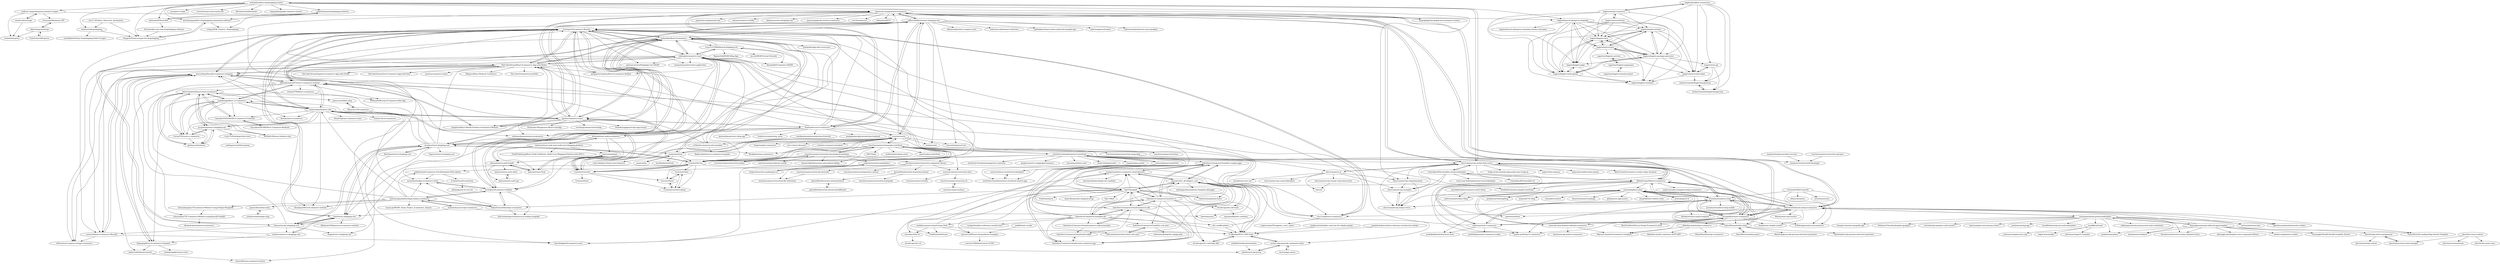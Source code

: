 digraph G {
"gabriel-kaam/dropshipping-websites" -> "inventorypapa/free-dropshipping-automation-software"
"gabriel-kaam/dropshipping-websites" -> "adriendod/Oberlo-Bot"
"gabriel-kaam/dropshipping-websites" -> "veluga29/Ali_Express_Dropshipping"
"react-shop/react-ecommerce" -> "levelopers/Ecommerce-Reactjs"
"react-shop/react-ecommerce" -> "sanjeevyadavIT/magento_react_native" ["e"=1]
"jeffersonRibeiro/react-shopping-cart" -> "sivadass/react-shopping-cart"
"jeffersonRibeiro/react-shopping-cart" -> "jgudo/ecommerce-react"
"jeffersonRibeiro/react-shopping-cart" -> "cezerin/cezerin"
"jeffersonRibeiro/react-shopping-cart" -> "Rhymond/product-compare-react" ["e"=1]
"jeffersonRibeiro/react-shopping-cart" -> "basir/node-react-ecommerce"
"jeffersonRibeiro/react-shopping-cart" -> "jamstack-cms/jamstack-ecommerce"
"jeffersonRibeiro/react-shopping-cart" -> "levelopers/Ecommerce-Reactjs"
"jeffersonRibeiro/react-shopping-cart" -> "reduction-admin/react-reduction" ["e"=1]
"jeffersonRibeiro/react-shopping-cart" -> "gothinkster/react-redux-realworld-example-app" ["e"=1]
"jeffersonRibeiro/react-shopping-cart" -> "andrewagain/calculator" ["e"=1]
"jeffersonRibeiro/react-shopping-cart" -> "clintonwoo/hackernews-react-graphql" ["e"=1]
"jeffersonRibeiro/react-shopping-cart" -> "atulmy/crate" ["e"=1]
"jeffersonRibeiro/react-shopping-cart" -> "lydiahallie/React-Ecommerce"
"jeffersonRibeiro/react-shopping-cart" -> "mrvautin/expressCart" ["e"=1]
"jeffersonRibeiro/react-shopping-cart" -> "TheCoderDream/React-Ecommerce-App-with-Redux"
"reactioncommerce/reaction-development-platform" -> "reactioncommerce/example-storefront"
"reactioncommerce/reaction-development-platform" -> "reactioncommerce/reaction-admin"
"reactioncommerce/reaction-development-platform" -> "reactioncommerce/proxy-traefik"
"reactioncommerce/reaction-development-platform" -> "reactioncommerce/reaction-component-library"
"reactioncommerce/reaction-development-platform" -> "outgrow/reaction-marketplace"
"reactioncommerce/reaction-development-platform" -> "boomerdigital/reaction-subscription-billing"
"CrystallizeAPI/crystallize-nextjs-boilerplate" -> "react-next-boilerplate/react-next-boilerplate" ["e"=1]
"CrystallizeAPI/crystallize-nextjs-boilerplate" -> "chec/commercejs-nextjs-demo-store"
"CrystallizeAPI/crystallize-nextjs-boilerplate" -> "chec/commercejs-nextjs-vercel"
"CrystallizeAPI/crystallize-nextjs-boilerplate" -> "CrystallizeAPI/crystallize-cli"
"CrystallizeAPI/crystallize-nextjs-boilerplate" -> "RafaelGoulartB/next-ecommerce"
"CrystallizeAPI/crystallize-nextjs-boilerplate" -> "chec/commercejs-examples"
"mobify/commercecloud-ocapi-client" -> "EvilJordan/SFCC-ODS-Tools"
"mobify/commercecloud-ocapi-client" -> "ranveer5289/react-demandware-examples"
"mobify/commercecloud-ocapi-client" -> "taurgis/salesforce-commerce-cloud-libraries"
"mobify/commercecloud-ocapi-client" -> "mzwallace/dw-cli"
"mobify/commercecloud-ocapi-client" -> "ForkPoint/dwithease"
"SalesforceCommerceCloud/sfcc-ci" -> "SalesforceCommerceCloud/sfcc-sample-apps"
"SalesforceCommerceCloud/sfcc-ci" -> "SalesforceCommerceCloud/commerce-sdk"
"SalesforceCommerceCloud/sfcc-ci" -> "SalesforceCommerceCloud/pwa-kit"
"SalesforceCommerceCloud/sfcc-ci" -> "SqrTT/prophet"
"SalesforceCommerceCloud/sfcc-ci" -> "EvilJordan/SFCC-ODS-Tools"
"SalesforceCommerceCloud/sfcc-ci" -> "opensfcc/sfcc_developers_core"
"SalesforceCommerceCloud/sfcc-ci" -> "SalesforceCommerceCloud/create-commerce-app"
"SalesforceCommerceCloud/sfcc-ci" -> "taurgis/salesforce-commerce-cloud-libraries"
"SalesforceCommerceCloud/sfcc-ci" -> "SalesforceCommerceCloud/b2c-crm-sync"
"SalesforceCommerceCloud/sfcc-ci" -> "sfccdevops/sfcc-devtools"
"anikethsaha/Ecommerce-Full-Boilerplate-With-Admin" -> "EcommEasy/EcommEasy"
"anikethsaha/Ecommerce-Full-Boilerplate-With-Admin" -> "mrmodise/nodejs-ecommerce-store"
"moovweb/react-storefront" -> "moovweb/react-storefront-boilerplate"
"moovweb/react-storefront" -> "storefront-foundation/react-storefront"
"moovweb/react-storefront" -> "storefront-foundation/react-storefront-starter-app"
"RafaelGoulartB/nodejs-ecommerce" -> "maryamaljanabi/bestbags-nodejs-ecommerce"
"RafaelGoulartB/nodejs-ecommerce" -> "levelopers/Ecommerce-Nodejs"
"RafaelGoulartB/nodejs-ecommerce" -> "mrmodise/nodejs-ecommerce-store"
"RafaelGoulartB/nodejs-ecommerce" -> "deyvisonborges/ecommerce-js-nodejs-mongodb"
"lydiahallie/React-Ecommerce" -> "levelopers/Ecommerce-Reactjs"
"lydiahallie/React-Ecommerce" -> "elibenjii/ecommerce-react"
"lydiahallie/React-Ecommerce" -> "TheCoderDream/React-Ecommerce-App-with-Redux"
"lydiahallie/React-Ecommerce" -> "AdityaKumawat97/react-e-commerce-website"
"lydiahallie/React-Ecommerce" -> "yoonic/nicistore"
"lydiahallie/React-Ecommerce" -> "levelopers/Ecommerce-Nodejs"
"lydiahallie/React-Ecommerce" -> "simpletut/React-Redux-Firebase-eCommerce-Website"
"lydiahallie/React-Ecommerce" -> "react-shop/react-ecommerce"
"lydiahallie/React-Ecommerce" -> "Bourhjoul/Mern-Ecommerce-website" ["e"=1]
"lydiahallie/React-Ecommerce" -> "IlyasAbdighni/Ecommerce-react"
"lydiahallie/React-Ecommerce" -> "ar5had/ecommerce-site-template"
"lydiahallie/React-Ecommerce" -> "jgudo/ecommerce-react"
"lydiahallie/React-Ecommerce" -> "lydiahallie/algo-data-structures" ["e"=1]
"lydiahallie/React-Ecommerce" -> "ivan3123708/fullstack-shopping-cart"
"lydiahallie/React-Ecommerce" -> "sivadass/react-shopping-cart"
"ivan3123708/fullstack-shopping-cart" -> "elibenjii/ecommerce-react"
"ivan3123708/fullstack-shopping-cart" -> "khoadodk/ECommerce-MERN" ["e"=1]
"ivan3123708/fullstack-shopping-cart" -> "levelopers/Ecommerce-Reactjs"
"ivan3123708/fullstack-shopping-cart" -> "Rajatm544/MERN-Blog-App" ["e"=1]
"ivan3123708/fullstack-shopping-cart" -> "jm-shi/MERN-Social-Network" ["e"=1]
"Cezerin2/Cezerin2" -> "Cezerin2/Server"
"Cezerin2/Cezerin2" -> "Cezerin3/Store"
"Cezerin2/Cezerin2" -> "quintuslabs/fashion-cube"
"Cezerin2/Cezerin2" -> "Cezerin2/Store"
"Cezerin2/Cezerin2" -> "cezerin/cezerin"
"Cezerin2/Cezerin2" -> "levelopers/Ecommerce-Reactjs"
"Cezerin2/Cezerin2" -> "ivan3123708/fullstack-shopping-cart"
"Cezerin2/Cezerin2" -> "jgudo/ecommerce-react"
"Cezerin2/Cezerin2" -> "Cezerin2/cezerin2-admin"
"Cezerin2/Client" -> "Cezerin2/cezerin2-admin"
"Cezerin2/Client" -> "Cezerin2/Store"
"levelopers/Ecommerce-Nodejs" -> "levelopers/Ecommerce-Reactjs"
"levelopers/Ecommerce-Nodejs" -> "mrmodise/nodejs-ecommerce-store"
"levelopers/Ecommerce-Nodejs" -> "RafaelGoulartB/nodejs-ecommerce"
"levelopers/Ecommerce-Nodejs" -> "maryamaljanabi/bestbags-nodejs-ecommerce"
"levelopers/Ecommerce-Nodejs" -> "deyvisonborges/ecommerce-js-nodejs-mongodb"
"levelopers/Ecommerce-Nodejs" -> "elibenjii/ecommerce-react"
"levelopers/Ecommerce-Reactjs" -> "levelopers/Ecommerce-Nodejs"
"levelopers/Ecommerce-Reactjs" -> "TheCoderDream/React-Ecommerce-App-with-Redux"
"levelopers/Ecommerce-Reactjs" -> "elibenjii/ecommerce-react"
"levelopers/Ecommerce-Reactjs" -> "bruceallday/ReactJS-ecommerce-template"
"levelopers/Ecommerce-Reactjs" -> "lydiahallie/React-Ecommerce"
"levelopers/Ecommerce-Reactjs" -> "aswara/Admin-eCommerce-ReactJS"
"levelopers/Ecommerce-Reactjs" -> "AdityaKumawat97/react-e-commerce-website"
"levelopers/Ecommerce-Reactjs" -> "react-shop/react-ecommerce"
"levelopers/Ecommerce-Reactjs" -> "quintuslabs/fashion-cube"
"levelopers/Ecommerce-Reactjs" -> "mrmodise/nodejs-ecommerce-store"
"levelopers/Ecommerce-Reactjs" -> "krzysu/reactjs-shopping-cart"
"levelopers/Ecommerce-Reactjs" -> "basir/react-shopping-cart"
"levelopers/Ecommerce-Reactjs" -> "ipragmatechadmin/React-Ecommerce-Builder"
"levelopers/Ecommerce-Reactjs" -> "germancutraro/Shopping-Cart-MERN" ["e"=1]
"levelopers/Ecommerce-Reactjs" -> "moelashmawy/inventory-application" ["e"=1]
"kaloraat/react-node-ecommerce" -> "kaloraat/nodeapi"
"kaloraat/react-node-ecommerce" -> "kaloraat/mern-auth-bundle"
"kaloraat/react-node-ecommerce" -> "kaloraat/react-node-next-multi-user-blogging-platform"
"kaloraat/react-node-ecommerce" -> "levelopers/Ecommerce-Reactjs"
"kaloraat/react-node-ecommerce" -> "elibenjii/ecommerce-react"
"kaloraat/react-node-ecommerce" -> "levelopers/Ecommerce-Nodejs"
"reactioncommerce/reaction-swag-shop" -> "loanlaux/reaction-hydrotik-plugin"
"TheCoderDream/React-Ecommerce-App-with-Redux" -> "elibenjii/ecommerce-react"
"TheCoderDream/React-Ecommerce-App-with-Redux" -> "levelopers/Ecommerce-Reactjs"
"TheCoderDream/React-Ecommerce-App-with-Redux" -> "TheCoderDream/Angular-Ecommerce-App-with-NGRX" ["e"=1]
"TheCoderDream/React-Ecommerce-App-with-Redux" -> "TheCoderDream/Vue-Ecommerce-App-with-Vuex" ["e"=1]
"TheCoderDream/React-Ecommerce-App-with-Redux" -> "lydiahallie/React-Ecommerce"
"TheCoderDream/React-Ecommerce-App-with-Redux" -> "myntra/ecommerce-demo" ["e"=1]
"TheCoderDream/React-Ecommerce-App-with-Redux" -> "elPoeta/react-express-mongo-ecommerce"
"TheCoderDream/React-Ecommerce-App-with-Redux" -> "IlyasAbdighni/Ecommerce-react"
"TheCoderDream/React-Ecommerce-App-with-Redux" -> "GBspace/React-Redux-E-Commerce"
"TheCoderDream/React-Ecommerce-App-with-Redux" -> "ipragmatechadmin/React-Ecommerce-Builder"
"TheCoderDream/React-Ecommerce-App-with-Redux" -> "react-shop/react-ecommerce"
"TheCoderDream/React-Ecommerce-App-with-Redux" -> "Weakky/prisma-ecommerce" ["e"=1]
"TheCoderDream/React-Ecommerce-App-with-Redux" -> "TheCoderDream/react-portfolio" ["e"=1]
"TheCoderDream/React-Ecommerce-App-with-Redux" -> "bruceallday/ReactJS-ecommerce-template"
"TheCoderDream/React-Ecommerce-App-with-Redux" -> "aswara/Admin-eCommerce-ReactJS"
"Cezerin2/Server" -> "Cezerin2/Store"
"Cezerin2/Server" -> "Cezerin2/Cezerin2"
"Cezerin2/Server" -> "Cezerin2/cezerin2-admin"
"Cezerin2/Server" -> "cezerin/cezerin"
"Cezerin2/Server" -> "elibenjii/ecommerce-react"
"Cezerin2/Server" -> "Cezerin2/Client"
"Cezerin2/Server" -> "anikethsaha/Ecommerce-Full-Boilerplate-With-Admin"
"Cezerin2/Server" -> "levelopers/Ecommerce-Reactjs"
"Cezerin2/Server" -> "react-shop/react-ecommerce"
"Cezerin2/Server" -> "bruceallday/ReactJS-ecommerce-template"
"Cezerin2/Server" -> "sivadass/react-shopping-cart"
"Cezerin2/Server" -> "krzysu/reactjs-shopping-cart"
"reactioncommerce/example-storefront" -> "reactioncommerce/reaction-development-platform"
"reactioncommerce/example-storefront" -> "reactioncommerce/reaction-component-library"
"reactioncommerce/example-storefront" -> "reactioncommerce/reaction-admin"
"reactioncommerce/example-storefront" -> "reactioncommerce/reaction-docs"
"reactioncommerce/example-storefront" -> "reactioncommerce/reaction" ["e"=1]
"reactioncommerce/example-storefront" -> "storefront-foundation/react-storefront"
"reactioncommerce/example-storefront" -> "Weakky/prisma-ecommerce" ["e"=1]
"reactioncommerce/example-storefront" -> "cezerin/cezerin"
"reactioncommerce/example-storefront" -> "boomerdigital/reaction-subscription-billing"
"reactioncommerce/example-storefront" -> "VienDinhCom/next-shopify-storefront" ["e"=1]
"reactioncommerce/example-storefront" -> "KATT/shop" ["e"=1]
"reactioncommerce/example-storefront" -> "reactioncommerce/reaction-swag-shop"
"reactioncommerce/example-storefront" -> "Cezerin2/Server"
"reactioncommerce/example-storefront" -> "moltin/nextjs-demo-store"
"reactioncommerce/example-storefront" -> "saleor/saleor-storefront" ["e"=1]
"elibenjii/ecommerce-react" -> "TheCoderDream/React-Ecommerce-App-with-Redux"
"elibenjii/ecommerce-react" -> "levelopers/Ecommerce-Reactjs"
"elibenjii/ecommerce-react" -> "khoadodk/ECommerce-MERN" ["e"=1]
"elibenjii/ecommerce-react" -> "ivan3123708/fullstack-shopping-cart"
"elibenjii/ecommerce-react" -> "levelopers/Ecommerce-Nodejs"
"elibenjii/ecommerce-react" -> "lydiahallie/React-Ecommerce"
"elibenjii/ecommerce-react" -> "germancutraro/Shopping-Cart-MERN" ["e"=1]
"elibenjii/ecommerce-react" -> "IlyasAbdighni/Ecommerce-react"
"elibenjii/ecommerce-react" -> "bruceallday/ReactJS-ecommerce-template"
"elibenjii/ecommerce-react" -> "ipragmatechadmin/React-Ecommerce-Builder"
"elibenjii/ecommerce-react" -> "moelashmawy/inventory-application" ["e"=1]
"elibenjii/ecommerce-react" -> "Cezerin2/Server"
"elibenjii/ecommerce-react" -> "aswara/Admin-eCommerce-ReactJS"
"elibenjii/ecommerce-react" -> "elPoeta/react-express-mongo-ecommerce"
"elibenjii/ecommerce-react" -> "react-shop/react-ecommerce"
"kaloraat/nodeapi" -> "kaloraat/react-front"
"kaloraat/nodeapi" -> "kaloraat/mern-auth-bundle"
"basir/ecommerce-shopping-cart" -> "basir/react-shopping-cart"
"basir/ecommerce-shopping-cart" -> "bruceallday/ReactJS-ecommerce-template"
"basir/ecommerce-shopping-cart" -> "Rajangrg/React-Ecommerce-Template"
"Cezerin2/cezerin2-admin" -> "Cezerin2/Store"
"Cezerin2/cezerin2-admin" -> "Cezerin2/Client"
"Cezerin2/Store" -> "Cezerin2/cezerin2-admin"
"Cezerin2/Store" -> "Cezerin2/Client"
"johnfacey/ocapi-proxy" -> "sachin-upmanyu/ods-command-center"
"sfcc-unofficial/docs" -> "EvilJordan/SFCC-ODS-Tools"
"sfcc-unofficial/docs" -> "opensfcc/sfcc_developers_core"
"aswara/Admin-eCommerce-ReactJS" -> "elPoeta/react-express-mongo-ecommerce"
"aswara/Admin-eCommerce-ReactJS" -> "IlyasAbdighni/Ecommerce-react"
"aswara/Admin-eCommerce-ReactJS" -> "bruceallday/ReactJS-ecommerce-template"
"reactioncommerce/reaction-component-library" -> "reactioncommerce/reaction-devtools"
"reactioncommerce/reaction-component-library" -> "reactioncommerce/reaction-file-collections"
"reactioncommerce/reaction-component-library" -> "reactioncommerce/components-context"
"reactioncommerce/reaction-component-library" -> "getoutfitted/reaction-foundation-theme"
"reactioncommerce/reaction-component-library" -> "reactioncommerce/reaction-docs"
"adriendod/Oberlo-Bot" -> "gabriel-kaam/dropshipping-websites"
"adriendod/Oberlo-Bot" -> "if-true/make-your-own-dropshipping-software"
"SalesforceCommerceCloud/sfcc-sample-apps" -> "SalesforceCommerceCloud/commerce-sdk"
"SalesforceCommerceCloud/sfcc-sample-apps" -> "SalesforceCommerceCloud/create-commerce-app"
"SalesforceCommerceCloud/sfcc-sample-apps" -> "opensfcc/sfcc_developers_core"
"SalesforceCommerceCloud/sfcc-sample-apps" -> "taurgis/salesforce-commerce-cloud-libraries"
"SalesforceCommerceCloud/sfcc-sample-apps" -> "SalesforceCommerceCloud/sfcc-ci"
"SalesforceCommerceCloud/sfcc-sample-apps" -> "SqrTT/prophet"
"kaloraat/react-front" -> "kaloraat/nodeapi"
"kaloraat/react-front" -> "kaloraat/mern-auth-bundle"
"if-true/make-your-own-dropshipping-software" -> "ThiagoA20/web-scraper-for-dropshipping"
"nicksarris/dropshipping" -> "tawhidkhn63/Ebay-Dropshipping-Seller-Scraper"
"nicksarris/dropshipping" -> "ThiagoA20/web-scraper-for-dropshipping"
"ducdev/aliexscrape" -> "sudheer-ranga/aliexpress-product-scraper"
"ducdev/aliexscrape" -> "stiekel/aliexpress"
"bagisto/bagisto-docker" -> "bagisto/bagisto-docs"
"bagisto/bagisto-docker" -> "bagisto/bagisto-package-generator"
"bagisto/bagisto-docker" -> "bagisto/bagisto-gdpr"
"bagisto/bagisto-docker" -> "bagisto/bagisto-bulk-upload"
"bagisto/bagisto-docker" -> "bagisto/laravel-data-faker"
"bagisto/bagisto-docker" -> "bagisto/bagisto-standard"
"bagisto/bagisto-docker" -> "bagisto/laravel-pwa"
"bagisto/bagisto-docs" -> "bagisto/bagisto-package-generator"
"bagisto/bagisto-docs" -> "bagisto/bagisto-bulk-upload"
"bagisto/bagisto-docs" -> "bagisto/bagisto-docker"
"bagisto/bagisto-docs" -> "bagisto/bagisto-gdpr"
"bagisto/bagisto-docs" -> "bagisto/laravel-pwa"
"nek4life/sfcc-studio" -> "ranveer5289/react-demandware-examples"
"bagisto/laravel-aliexpress-dropship" -> "bagisto/laravel-aliexpress-dropship-chrome-extension"
"bagisto/laravel-aliexpress-dropship" -> "bagisto/bagisto-docs"
"bagisto/laravel-aliexpress-dropship" -> "bagisto/bagisto-package-generator"
"bagisto/laravel-aliexpress-dropship" -> "bagisto/laravel-pwa"
"bagisto/laravel-aliexpress-dropship" -> "bagisto/bagisto-bulk-upload"
"bagisto/laravel-aliexpress-dropship" -> "bagisto/laravel-data-faker"
"bagisto/laravel-aliexpress-dropship" -> "bagisto/bagisto-gdpr"
"bagisto/laravel-aliexpress-dropship" -> "bagisto/bagisto-standard"
"bagisto/laravel-aliexpress-dropship" -> "bagisto/bagisto-docker"
"EcommEasy/EcommEasy" -> "aftaba/jquery-tic-tac-toe"
"jenkinsci/osf-builder-suite-for-sfcc-deploy-plugin" -> "EvilJordan/SFCC-ODS-Tools"
"reactioncommerce/reaction-devtools" -> "reactioncommerce/reaction-file-collections"
"loanlaux/loanlaux-product-reviews" -> "loanlaux/reaction-hydrotik-plugin"
"cagartner/bagisto-correios" -> "cagartner/bagisto-pagseguro"
"moovweb/react-storefront-boilerplate" -> "storefront-foundation/react-storefront-starter-app"
"chec/commercejs-reactjs-vuejs-demo-store" -> "chec/cli"
"CromwellCMS/Cromwell" -> "w3bdesign/nextjs-woocommerce" ["e"=1]
"CromwellCMS/Cromwell" -> "avitorio/outstatic" ["e"=1]
"CromwellCMS/Cromwell" -> "jrussbautista/dress-shop"
"CromwellCMS/Cromwell" -> "alineacms/alinea" ["e"=1]
"CromwellCMS/Cromwell" -> "olafsulich/fullstack-nextjs-ecommerce"
"jgudo/ecommerce-react" -> "quintuslabs/fashion-cube"
"jgudo/ecommerce-react" -> "mohamedsamara/mern-ecommerce" ["e"=1]
"jgudo/ecommerce-react" -> "jeffersonRibeiro/react-shopping-cart"
"jgudo/ecommerce-react" -> "levelopers/Ecommerce-Reactjs"
"jgudo/ecommerce-react" -> "evershopcommerce/evershop" ["e"=1]
"jgudo/ecommerce-react" -> "basir/node-react-ecommerce"
"jgudo/ecommerce-react" -> "jamstack-cms/jamstack-ecommerce"
"jgudo/ecommerce-react" -> "ssahibsingh/React_E-Commerce"
"jgudo/ecommerce-react" -> "Cezerin2/Cezerin2"
"jgudo/ecommerce-react" -> "jp-quintana/react-shopping-cart"
"jgudo/ecommerce-react" -> "TheCoderDream/React-Ecommerce-App-with-Redux"
"jgudo/ecommerce-react" -> "theindianappguy/recipe-app-reactjs" ["e"=1]
"jgudo/ecommerce-react" -> "Ntshembo-Hlongwane1/React-ChatApp" ["e"=1]
"jgudo/ecommerce-react" -> "AdityaKumawat97/react-e-commerce-website"
"jgudo/ecommerce-react" -> "simpletut/React-Redux-Firebase-eCommerce-Website"
"basir/node-react-ecommerce" -> "manikandanraji/youtubeclone-frontend" ["e"=1]
"basir/node-react-ecommerce" -> "basir/amazona" ["e"=1]
"basir/node-react-ecommerce" -> "levelopers/Ecommerce-Reactjs"
"basir/node-react-ecommerce" -> "jgudo/ecommerce-react"
"basir/node-react-ecommerce" -> "jamstack-cms/jamstack-ecommerce"
"basir/node-react-ecommerce" -> "mohamedsamara/mern-ecommerce" ["e"=1]
"basir/node-react-ecommerce" -> "manikandanraji/youtubeclone-backend" ["e"=1]
"basir/node-react-ecommerce" -> "jaewonhimnae/react-shop-app" ["e"=1]
"basir/node-react-ecommerce" -> "bradtraversy/proshop_mern" ["e"=1]
"basir/node-react-ecommerce" -> "TheCoderDream/React-Ecommerce-App-with-Redux"
"basir/node-react-ecommerce" -> "basir/react-shopping-cart"
"basir/node-react-ecommerce" -> "jeffersonRibeiro/react-shopping-cart"
"basir/node-react-ecommerce" -> "lydiahallie/React-Ecommerce"
"basir/node-react-ecommerce" -> "kaloraat/react-node-ecommerce"
"basir/node-react-ecommerce" -> "cezerin/cezerin"
"maryamaljanabi/bestbags-nodejs-ecommerce" -> "RafaelGoulartB/nodejs-ecommerce"
"maryamaljanabi/bestbags-nodejs-ecommerce" -> "levelopers/Ecommerce-Nodejs"
"maryamaljanabi/bestbags-nodejs-ecommerce" -> "mrmodise/nodejs-ecommerce-store"
"maryamaljanabi/bestbags-nodejs-ecommerce" -> "basir/node-javascript-ecommerce"
"maryamaljanabi/bestbags-nodejs-ecommerce" -> "shivanshugupta7/Ecommerce-Website-Using-Nodejs-MongoDB"
"maryamaljanabi/bestbags-nodejs-ecommerce" -> "levelopers/Ecommerce-Reactjs"
"maryamaljanabi/bestbags-nodejs-ecommerce" -> "hasan-py/MERN_Stack_Project_Ecommerce_Hayroo" ["e"=1]
"maryamaljanabi/bestbags-nodejs-ecommerce" -> "Bourhjoul/Mern-Ecommerce-website" ["e"=1]
"maryamaljanabi/bestbags-nodejs-ecommerce" -> "quintuslabs/fashion-cube"
"maryamaljanabi/bestbags-nodejs-ecommerce" -> "anikethsaha/Ecommerce-Full-Boilerplate-With-Admin"
"maryamaljanabi/bestbags-nodejs-ecommerce" -> "JaymesKat/online-shop"
"AdityaKumawat97/react-e-commerce-website" -> "bruceallday/ReactJS-ecommerce-template"
"AdityaKumawat97/react-e-commerce-website" -> "levelopers/Ecommerce-Reactjs"
"AdityaKumawat97/react-e-commerce-website" -> "ssahibsingh/React_E-Commerce"
"AdityaKumawat97/react-e-commerce-website" -> "roshan0708/React-ecommerce"
"AdityaKumawat97/react-e-commerce-website" -> "simpletut/React-Redux-Firebase-eCommerce-Website"
"AdityaKumawat97/react-e-commerce-website" -> "SMQuadri/Reactjs-ECommerce-Web-App"
"AdityaKumawat97/react-e-commerce-website" -> "Rajangrg/React-Ecommerce-Template"
"AdityaKumawat97/react-e-commerce-website" -> "quintuslabs/fashion-cube"
"AdityaKumawat97/react-e-commerce-website" -> "lydiahallie/React-Ecommerce"
"AdityaKumawat97/react-e-commerce-website" -> "0mar-helal/multimart-react-ecommerce"
"lucaspulliese/next-ecommerce" -> "RafaelGoulartB/next-ecommerce"
"lucaspulliese/next-ecommerce" -> "olafsulich/fullstack-nextjs-ecommerce"
"lucaspulliese/next-ecommerce" -> "jrussbautista/dress-shop"
"lucaspulliese/next-ecommerce" -> "anilsenay/next-e-commerce"
"lucaspulliese/next-ecommerce" -> "chec/commercejs-nextjs-demo-store"
"lucaspulliese/next-ecommerce" -> "jamstack-cms/jamstack-ecommerce"
"lucaspulliese/next-ecommerce" -> "MarcosCamara01/ecommerce-template"
"lucaspulliese/next-ecommerce" -> "mehrabmp/kara-shop"
"lucaspulliese/next-ecommerce" -> "ZahraMirzaei/online-shop"
"lucaspulliese/next-ecommerce" -> "w3bdesign/nextjs-woocommerce" ["e"=1]
"lucaspulliese/next-ecommerce" -> "guido-an/Nextjs-E-Commerce"
"lucaspulliese/next-ecommerce" -> "AlexTechNoir/Next.js-Strapi-Ecommerce-store"
"lucaspulliese/next-ecommerce" -> "Abdullah-moiz/nextjs-ecommerce"
"lucaspulliese/next-ecommerce" -> "sesto-dev/next-prisma-tailwind-ecommerce"
"lucaspulliese/next-ecommerce" -> "btahir/next-shopify-starter" ["e"=1]
"jrussbautista/dress-shop" -> "mehrabmp/kara-shop"
"jrussbautista/dress-shop" -> "lucaspulliese/next-ecommerce"
"jrussbautista/dress-shop" -> "RafaelGoulartB/next-ecommerce"
"jrussbautista/dress-shop" -> "guido-an/Nextjs-E-Commerce"
"jrussbautista/dress-shop" -> "mudzikalfahri/wefootwear-store"
"jrussbautista/dress-shop" -> "ZahraMirzaei/online-shop"
"jrussbautista/dress-shop" -> "jrussbautista/dress-shop-mobile"
"jrussbautista/dress-shop" -> "chec/commercejs-nextjs-vercel"
"jrussbautista/dress-shop" -> "olafsulich/fullstack-nextjs-ecommerce"
"jrussbautista/dress-shop" -> "chec/commercejs-nextjs-demo-store"
"jrussbautista/dress-shop" -> "anilsenay/next-e-commerce"
"RafaelGoulartB/next-ecommerce" -> "lucaspulliese/next-ecommerce"
"RafaelGoulartB/next-ecommerce" -> "jrussbautista/dress-shop"
"RafaelGoulartB/next-ecommerce" -> "chec/commercejs-nextjs-demo-store"
"RafaelGoulartB/next-ecommerce" -> "anilsenay/next-e-commerce"
"RafaelGoulartB/next-ecommerce" -> "olafsulich/fullstack-nextjs-ecommerce"
"RafaelGoulartB/next-ecommerce" -> "CrystallizeAPI/crystallize-nextjs-boilerplate"
"RafaelGoulartB/next-ecommerce" -> "jamstack-cms/jamstack-ecommerce"
"RafaelGoulartB/next-ecommerce" -> "chec/commercejs-nextjs-vercel"
"RafaelGoulartB/next-ecommerce" -> "guido-an/Nextjs-E-Commerce"
"RafaelGoulartB/next-ecommerce" -> "VienDinhCom/next-shopify-storefront" ["e"=1]
"RafaelGoulartB/next-ecommerce" -> "mehrabmp/kara-shop"
"RafaelGoulartB/next-ecommerce" -> "sanity-io/sanity-template-nextjs-ecommerce" ["e"=1]
"RafaelGoulartB/next-ecommerce" -> "RafaelGoulartB/nodejs-ecommerce"
"chec/commercejs-nextjs-demo-store" -> "chec/commerce.js"
"chec/commercejs-nextjs-demo-store" -> "chec/commercejs-chopchop-demo"
"chec/commercejs-nextjs-demo-store" -> "lucaspulliese/next-ecommerce"
"chec/commercejs-nextjs-demo-store" -> "chec/commercejs-nextjs-vercel"
"chec/commercejs-nextjs-demo-store" -> "jamstack-cms/jamstack-ecommerce"
"chec/commercejs-nextjs-demo-store" -> "RafaelGoulartB/next-ecommerce"
"chec/commercejs-nextjs-demo-store" -> "CrystallizeAPI/crystallize-nextjs-boilerplate"
"chec/commercejs-nextjs-demo-store" -> "jrussbautista/dress-shop"
"chec/commercejs-nextjs-demo-store" -> "stripe-archive/nextjs-typescript-react-stripe-js" ["e"=1]
"chec/commercejs-nextjs-demo-store" -> "chec/commercejs-examples"
"chec/commercejs-nextjs-demo-store" -> "notrab/headless-dropshipping-starter"
"chec/commercejs-nextjs-demo-store" -> "wgryc/video-input-js" ["e"=1]
"chec/commercejs-nextjs-demo-store" -> "guido-an/Nextjs-E-Commerce"
"chec/commercejs-nextjs-demo-store" -> "snipcart/stackbit-theme-planty" ["e"=1]
"chec/commercejs-nextjs-demo-store" -> "AlterClassIO/ecommerce-nextjs-stripe-checkout"
"basir/react-shopping-cart" -> "basir/ecommerce-shopping-cart"
"basir/react-shopping-cart" -> "krzysu/reactjs-shopping-cart"
"basir/react-shopping-cart" -> "sivadass/react-shopping-cart"
"basir/react-shopping-cart" -> "levelopers/Ecommerce-Reactjs"
"basir/react-shopping-cart" -> "Abhinash1994/grocery-ecommerce-website"
"jamstack-cms/jamstack-ecommerce" -> "jamstack-cms/jamstack-cms" ["e"=1]
"jamstack-cms/jamstack-ecommerce" -> "chec/commercejs-nextjs-demo-store"
"jamstack-cms/jamstack-ecommerce" -> "sdras/ecommerce-netlify" ["e"=1]
"jamstack-cms/jamstack-ecommerce" -> "lucaspulliese/next-ecommerce"
"jamstack-cms/jamstack-ecommerce" -> "basir/node-react-ecommerce"
"jamstack-cms/jamstack-ecommerce" -> "RafaelGoulartB/next-ecommerce"
"jamstack-cms/jamstack-ecommerce" -> "olafsulich/fullstack-nextjs-ecommerce"
"jamstack-cms/jamstack-ecommerce" -> "dayhaysoos/use-shopping-cart" ["e"=1]
"jamstack-cms/jamstack-ecommerce" -> "jgudo/ecommerce-react"
"jamstack-cms/jamstack-ecommerce" -> "parmsang/gatsby-starter-ecommerce" ["e"=1]
"jamstack-cms/jamstack-ecommerce" -> "vercel/commerce" ["e"=1]
"jamstack-cms/jamstack-ecommerce" -> "ndimatteo/HULL" ["e"=1]
"jamstack-cms/jamstack-ecommerce" -> "hygraph/gatsby-graphcms-ecommerce-starter" ["e"=1]
"jamstack-cms/jamstack-ecommerce" -> "jeffersonRibeiro/react-shopping-cart"
"jamstack-cms/jamstack-ecommerce" -> "mohamedsamara/mern-ecommerce" ["e"=1]
"quintuslabs/fashion-cube" -> "Govind783/react-e-commerce-"
"quintuslabs/fashion-cube" -> "jgudo/ecommerce-react"
"quintuslabs/fashion-cube" -> "levelopers/Ecommerce-Reactjs"
"quintuslabs/fashion-cube" -> "bruceallday/ReactJS-ecommerce-template"
"quintuslabs/fashion-cube" -> "ssahibsingh/React_E-Commerce"
"quintuslabs/fashion-cube" -> "AdityaKumawat97/react-e-commerce-website"
"quintuslabs/fashion-cube" -> "Saurabh-8585/MERN-E-Commerce-Frontend"
"quintuslabs/fashion-cube" -> "Cezerin2/Cezerin2"
"quintuslabs/fashion-cube" -> "0mar-helal/multimart-react-ecommerce"
"quintuslabs/fashion-cube" -> "jp-quintana/react-shopping-cart"
"quintuslabs/fashion-cube" -> "MohitSojitra/e-commerce-store" ["e"=1]
"quintuslabs/fashion-cube" -> "itsmar1/tech-ecommerce"
"quintuslabs/fashion-cube" -> "Bourhjoul/Mern-Ecommerce-website" ["e"=1]
"quintuslabs/fashion-cube" -> "Bereky/mern-ecommerce" ["e"=1]
"quintuslabs/fashion-cube" -> "RafaelGoulartB/nodejs-ecommerce"
"storefront-foundation/react-storefront" -> "moovweb/react-storefront"
"storefront-foundation/react-storefront" -> "storefront-foundation/react-storefront-starter-app"
"storefront-foundation/react-storefront" -> "storefront-foundation/magento2-connector"
"storefront-foundation/react-storefront" -> "reactioncommerce/example-storefront"
"storefront-foundation/react-storefront" -> "graphcommerce-org/graphcommerce" ["e"=1]
"storefront-foundation/react-storefront" -> "saleor/storefront" ["e"=1]
"storefront-foundation/react-storefront" -> "w3bdesign/nextjs-woocommerce" ["e"=1]
"storefront-foundation/react-storefront" -> "chec/commerce.js"
"storefront-foundation/react-storefront" -> "Cezerin2/Cezerin2"
"storefront-foundation/react-storefront" -> "imranhsayed/woo-next" ["e"=1]
"storefront-foundation/react-storefront" -> "Smile-SA/elasticsuite" ["e"=1]
"storefront-foundation/react-storefront" -> "chec/commercejs-nextjs-demo-store"
"storefront-foundation/react-storefront" -> "Cezerin2/Server"
"storefront-foundation/react-storefront" -> "magento/pwa-studio" ["e"=1]
"storefront-foundation/react-storefront" -> "SalesforceCommerceCloud/sfcc-sample-apps"
"shivanshugupta7/Ecommerce-Website-Using-Nodejs-MongoDB" -> "suhassalian27/E-Commerce-Website-using-ReactJS-NodeJS"
"reactioncommerce/reaction-admin" -> "reactioncommerce/reaction-development-platform"
"sudheer-ranga/aliexpress-product-scraper" -> "ducdev/aliexscrape"
"sudheer-ranga/aliexpress-product-scraper" -> "besoeasy/Aliexpress-API"
"sudheer-ranga/aliexpress-product-scraper" -> "bagisto/laravel-aliexpress-dropship"
"sudheer-ranga/aliexpress-product-scraper" -> "stiekel/aliexpress"
"chec/commercejs-examples" -> "chec/commercejs-nextjs-vercel"
"simpletut/React-Redux-Firebase-eCommerce-Website" -> "AdityaKumawat97/react-e-commerce-website"
"simpletut/React-Redux-Firebase-eCommerce-Website" -> "lydiahallie/React-Ecommerce"
"simpletut/React-Redux-Firebase-eCommerce-Website" -> "TheCoderDream/React-Ecommerce-App-with-Redux"
"krzysu/reactjs-shopping-cart" -> "sivadass/react-shopping-cart"
"krzysu/reactjs-shopping-cart" -> "basir/react-shopping-cart"
"krzysu/reactjs-shopping-cart" -> "bruceallday/ReactJS-ecommerce-template"
"krzysu/reactjs-shopping-cart" -> "levelopers/Ecommerce-Reactjs"
"krzysu/reactjs-shopping-cart" -> "basir/ecommerce-shopping-cart"
"krzysu/reactjs-shopping-cart" -> "aswara/Admin-eCommerce-ReactJS"
"krzysu/reactjs-shopping-cart" -> "olegnn/react-shopping-cart"
"roshan0708/React-ecommerce" -> "SMQuadri/Reactjs-ECommerce-Web-App"
"roshan0708/React-ecommerce" -> "Rajangrg/React-Ecommerce-Template"
"SalesforceCommerceCloud/commerce-sdk" -> "SalesforceCommerceCloud/create-commerce-app"
"SalesforceCommerceCloud/commerce-sdk" -> "SalesforceCommerceCloud/sfcc-sample-apps"
"SalesforceCommerceCloud/commerce-sdk" -> "SalesforceCommerceCloud/commerce-sdk-isomorphic"
"SalesforceCommerceCloud/commerce-sdk" -> "SalesforceCommerceCloud/raml-toolkit"
"SalesforceCommerceCloud/commerce-sdk" -> "SalesforceCommerceCloud/pwa-kit"
"SalesforceCommerceCloud/commerce-sdk" -> "SalesforceCommerceCloud/sfcc-ci"
"SalesforceCommerceCloud/commerce-sdk" -> "opensfcc/sfcc_developers_core"
"SalesforceCommerceCloud/commerce-sdk" -> "SqrTT/prophet"
"SalesforceCommerceCloud/commerce-sdk-isomorphic" -> "SalesforceCommerceCloud/commerce-sdk"
"SalesforceCommerceCloud/commerce-sdk-isomorphic" -> "SalesforceCommerceCloud/raml-toolkit"
"basir/node-javascript-ecommerce" -> "maryamaljanabi/bestbags-nodejs-ecommerce"
"basir/node-javascript-ecommerce" -> "basir/react-shopping-cart"
"basir/node-javascript-ecommerce" -> "basir/amazona" ["e"=1]
"JaymesKat/online-shop" -> "nataliecardot/nodejs-shop"
"nataliecardot/nodejs-shop" -> "JaymesKat/online-shop"
"kaloraat/react-node-next-multi-user-blogging-platform" -> "kaloraat/mern-auth-bundle"
"kaloraat/react-node-next-multi-user-blogging-platform" -> "kaloraat/nodeapi"
"kaloraat/react-node-next-multi-user-blogging-platform" -> "kaloraat/react-front"
"kaloraat/react-node-next-multi-user-blogging-platform" -> "PacktPublishing/React-Node-FullStack---Multi-User-Blogging-Platform-with-SEO-1"
"kaloraat/react-node-next-multi-user-blogging-platform" -> "kaloraat/react-node-ecommerce"
"AlexSegen/react-shopping-cart" -> "sivadass/react-shopping-cart"
"AlexSegen/react-shopping-cart" -> "basir/react-shopping-cart"
"bruceallday/ReactJS-ecommerce-template" -> "Rajangrg/React-Ecommerce-Template"
"bruceallday/ReactJS-ecommerce-template" -> "aswara/Admin-eCommerce-ReactJS"
"bruceallday/ReactJS-ecommerce-template" -> "AdityaKumawat97/react-e-commerce-website"
"bruceallday/ReactJS-ecommerce-template" -> "elPoeta/react-express-mongo-ecommerce"
"bruceallday/ReactJS-ecommerce-template" -> "abdurraufraihan/ecomweb"
"bruceallday/ReactJS-ecommerce-template" -> "levelopers/Ecommerce-Reactjs"
"Rajangrg/React-Ecommerce-Template" -> "bruceallday/ReactJS-ecommerce-template"
"Rajangrg/React-Ecommerce-Template" -> "abdurraufraihan/ecomweb"
"Rajangrg/React-Ecommerce-Template" -> "claykabongok/clayma-store"
"chec/commercejs-nextjs-vercel" -> "chec/commercejs-examples"
"sfccdevops/sfcc-devtools" -> "opensfcc/sfcc_developers_core"
"sfccdevops/sfcc-devtools" -> "openmindlab/sfcc-schemas"
"suhassalian27/E-Commerce-Website-using-ReactJS-NodeJS" -> "kinshuk-kataria/mern-ecommerce" ["e"=1]
"james-muriithi/e-shop" -> "dhencios15/k-commerce"
"cagartner/bagisto-pagseguro" -> "cagartner/bagisto-correios"
"cagartner/bagisto-pagseguro" -> "cagartner/bagisto-brazilcustomer"
"abdurraufraihan/ecomweb" -> "lelouchB/react-ecommerce-butter"
"osapishchuk/storefront-reference-architecture-docker" -> "EvilJordan/SFCC-ODS-Tools"
"kaloraat/mern-auth-client" -> "kaloraat/metn-auth-api"
"taurgis/salesforce-commerce-cloud-libraries" -> "jenssimon/babel-plugin-sfcc-modules"
"taurgis/salesforce-commerce-cloud-libraries" -> "johnfacey/ocapi-proxy"
"taurgis/salesforce-commerce-cloud-libraries" -> "opensfcc/sfcc_developers_core"
"taurgis/salesforce-commerce-cloud-libraries" -> "EvilJordan/SFCC-ODS-Tools"
"bagisto/laravel-data-faker" -> "bagisto/rest-api"
"bagisto/laravel-data-faker" -> "brainstreaminfo/bagistoimagezoom"
"bagisto/laravel-data-faker" -> "bagisto/bagisto-standard"
"bagisto/laravel-pwa" -> "bagisto/bagisto-package-generator"
"bagisto/laravel-pwa" -> "bagisto/bagisto-docs"
"bagisto/laravel-pwa" -> "bagisto/bagisto-bulk-upload"
"bagisto/laravel-pwa" -> "bagisto/bagisto-standard"
"bagisto/laravel-pwa" -> "bagisto/bagisto-docker"
"bagisto/laravel-pwa" -> "bagisto/laravel-data-faker"
"bagisto/laravel-pwa" -> "cagartner/bagisto-correios"
"bagisto/laravel-pwa" -> "bagisto/laravel-aliexpress-dropship"
"storefront-foundation/react-storefront-starter-app" -> "moovweb/react-storefront-boilerplate"
"SalesforceCommerceCloud/create-commerce-app" -> "SalesforceCommerceCloud/raml-toolkit"
"SalesforceCommerceCloud/create-commerce-app" -> "SalesforceCommerceCloud/commerce-sdk"
"SalesforceCommerceCloud/create-commerce-app" -> "SalesforceCommerceCloud/sfcc-sample-apps"
"kaloraat/mern-auth-bundle" -> "kaloraat/mern-auth-client"
"kaloraat/mern-auth-bundle" -> "kaloraat/metn-auth-api"
"kaloraat/mern-auth-bundle" -> "kaloraat/react-front"
"kaloraat/metn-auth-api" -> "kaloraat/mern-auth-client"
"SalesforceCommerceCloud/raml-toolkit" -> "SalesforceCommerceCloud/create-commerce-app"
"bagisto/bagisto-package-generator" -> "bagisto/bagisto-bulk-upload"
"bagisto/bagisto-package-generator" -> "bagisto/bagisto-docs"
"bagisto/bagisto-package-generator" -> "bagisto/rest-api"
"bagisto/bagisto-package-generator" -> "bagisto/bagisto-gdpr"
"bagisto/bagisto-package-generator" -> "bagisto/bagisto-standard"
"bagisto/bagisto-package-generator" -> "bagisto/bagisto-docker"
"bagisto/bagisto-package-generator" -> "bagisto/laravel-data-faker"
"bagisto/bagisto-package-generator" -> "bagisto/laravel-pwa"
"bagisto/bagisto-bulk-upload" -> "bagisto/bagisto-package-generator"
"bagisto/bagisto-bulk-upload" -> "bagisto/bagisto-gdpr"
"bagisto/bagisto-bulk-upload" -> "bagisto/bagisto-standard"
"bagisto/bagisto-bulk-upload" -> "bagisto/bagisto-docs"
"clavery/app_queue" -> "sachin-upmanyu/ods-command-center"
"outgrow/reaction-marketplace" -> "outgrow/reaction-marketplace-ui"
"outgrow/reaction-marketplace-ui" -> "outgrow/reaction-marketplace"
"bagisto/bagisto-gdpr" -> "bagisto/bagisto-standard"
"bagisto/bagisto-gdpr" -> "bagisto/bagisto-bulk-upload"
"cagartner/bagisto-brazilcustomer" -> "cagartner/bagisto-pagseguro"
"SalesforceCommerceCloud/pwa-kit" -> "SalesforceCommerceCloud/commerce-sdk"
"SalesforceCommerceCloud/pwa-kit" -> "SalesforceCommerceCloud/commerce-sdk-isomorphic"
"SalesforceCommerceCloud/pwa-kit" -> "opensfcc/sfcc_developers_core"
"SalesforceCommerceCloud/pwa-kit" -> "SalesforceCommerceCloud/sfcc-ci"
"SalesforceCommerceCloud/pwa-kit" -> "SalesforceCommerceCloud/sfcc-sample-apps"
"SalesforceCommerceCloud/pwa-kit" -> "taurgis/salesforce-commerce-cloud-libraries"
"SalesforceCommerceCloud/pwa-kit" -> "SqrTT/prophet"
"SalesforceCommerceCloud/pwa-kit" -> "sfcc-unofficial/docs"
"SalesforceCommerceCloud/pwa-kit" -> "SalesforceCommerceCloud/b2c-crm-sync"
"SalesforceCommerceCloud/pwa-kit" -> "sfb2csolutionarchitects/b2c-crm-sync"
"SalesforceCommerceCloud/pwa-kit" -> "mobify/commercecloud-ocapi-client"
"SalesforceCommerceCloud/pwa-kit" -> "SalesforceCommerceCloud/create-commerce-app"
"SalesforceCommerceCloud/pwa-kit" -> "taurgis/headless-reference-architecture"
"SalesforceCommerceCloud/pwa-kit" -> "EvilJordan/SFCC-ODS-Tools"
"notrab/headless-dropshipping-starter" -> "gabriel-kaam/dropshipping-websites"
"notrab/headless-dropshipping-starter" -> "inventorypapa/free-dropshipping-automation-software"
"notrab/headless-dropshipping-starter" -> "ThiagoA20/web-scraper-for-dropshipping"
"notrab/headless-dropshipping-starter" -> "sudheer-ranga/aliexpress-product-scraper"
"notrab/headless-dropshipping-starter" -> "chec/commercejs-nextjs-demo-store"
"notrab/headless-dropshipping-starter" -> "chec/commercejs-chopchop-demo"
"notrab/headless-dropshipping-starter" -> "adriendod/Oberlo-Bot"
"notrab/headless-dropshipping-starter" -> "hygraph/gatsby-graphcms-ecommerce-starter" ["e"=1]
"notrab/headless-dropshipping-starter" -> "bagisto/laravel-aliexpress-dropship"
"notrab/headless-dropshipping-starter" -> "ynnoj/next-stripe" ["e"=1]
"notrab/headless-dropshipping-starter" -> "vercel/virtual-event-starter-kit" ["e"=1]
"notrab/headless-dropshipping-starter" -> "jamstack-cms/jamstack-ecommerce"
"notrab/headless-dropshipping-starter" -> "fl4viooliveira/4devbydev"
"notrab/headless-dropshipping-starter" -> "nicksarris/dropshipping"
"notrab/headless-dropshipping-starter" -> "hygraph/hygraph-commerce-starter" ["e"=1]
"anilsenay/next-e-commerce" -> "guido-an/Nextjs-E-Commerce"
"anilsenay/next-e-commerce" -> "lucaspulliese/next-ecommerce"
"anilsenay/next-e-commerce" -> "juniHub/jamstack-ecommerce-nextjs"
"anilsenay/next-e-commerce" -> "RafaelGoulartB/next-ecommerce"
"anilsenay/next-e-commerce" -> "AdityaKumawat97/react-e-commerce-website"
"anilsenay/next-e-commerce" -> "jrussbautista/dress-shop"
"anilsenay/next-e-commerce" -> "mudzikalfahri/wefootwear-store"
"anilsenay/next-e-commerce" -> "olafsulich/fullstack-nextjs-ecommerce"
"opensfcc/sfcc_developers_core" -> "sfccdevops/sfcc-devtools"
"opensfcc/sfcc_developers_core" -> "taurgis/salesforce-commerce-cloud-libraries"
"opensfcc/sfcc_developers_core" -> "EvilJordan/SFCC-ODS-Tools"
"opensfcc/sfcc_developers_core" -> "SqrTT/prophet"
"opensfcc/sfcc_developers_core" -> "sfccdevops/sfcc-cartridge-diff"
"opensfcc/sfcc_developers_core" -> "sholsinger/demandware-template-debugger"
"opensfcc/sfcc_developers_core" -> "sachin-upmanyu/ods-command-center"
"opensfcc/sfcc_developers_core" -> "SalesforceCommerceCloud/sfcc-sample-apps"
"opensfcc/sfcc_developers_core" -> "FabiowQuixada/isml-linter"
"bagisto/headless-ecommerce" -> "bagisto/rest-api"
"bagisto/headless-ecommerce" -> "brainstreaminfo/bagistoimagezoom"
"bagisto/headless-ecommerce" -> "bagisto/laravel-data-faker"
"bagisto/headless-ecommerce" -> "bagisto/nextjs-commerce"
"bagisto/headless-ecommerce" -> "bagisto/bagisto-docs"
"bagisto/headless-ecommerce" -> "brainstreaminfo/bagistoimagecrop"
"SalesforceCommerceCloud/b2c-crm-sync" -> "sfb2csolutionarchitects/b2c-crm-sync"
"SalesforceCommerceCloud/b2c-crm-sync" -> "redvanworkshop/sfcc-plugin-gtm"
"ThiagoA20/web-scraper-for-dropshipping" -> "inventorypapa/free-dropshipping-automation-software"
"sfb2csolutionarchitects/b2c-crm-sync" -> "opensfcc/sfcc_developers_core"
"sfb2csolutionarchitects/b2c-crm-sync" -> "SalesforceCommerceCloud/b2c-crm-sync"
"chec/commercejs-chopchop-demo" -> "chec/commercejs-nextjs-vercel"
"chec/commercejs-chopchop-demo" -> "chec/commercejs-examples"
"sachin-upmanyu/ods-command-center" -> "EvilJordan/SFCC-ODS-Tools"
"sachin-upmanyu/ods-command-center" -> "clavery/app_queue"
"sachin-upmanyu/ods-command-center" -> "johnfacey/ocapi-proxy"
"nek4life/intellij-demandware" -> "johnfacey/ocapi-proxy"
"sfccdevops/sfcc-cartridge-diff" -> "EvilJordan/SFCC-ODS-Tools"
"dhencios15/k-commerce" -> "lelouchB/react-ecommerce-butter"
"dhencios15/k-commerce" -> "james-muriithi/e-shop"
"FelixPrime/AliExpress" -> "allanchangcl/aliexapi"
"getoutfitted/reaction-foundation-theme" -> "reactioncommerce/reaction-styleguide"
"getoutfitted/reaction-foundation-theme" -> "getoutfitted/reaction-rental-products"
"getoutfitted/reaction-rental-products" -> "getoutfitted/reaction-advanced-fulfillment"
"EvilJordan/SFCC-ODS-Tools" -> "sachin-upmanyu/ods-command-center"
"EvilJordan/SFCC-ODS-Tools" -> "sfccdevops/sfcc-cartridge-diff"
"olafsulich/fullstack-nextjs-ecommerce" -> "lucaspulliese/next-ecommerce"
"olafsulich/fullstack-nextjs-ecommerce" -> "jrussbautista/dress-shop"
"olafsulich/fullstack-nextjs-ecommerce" -> "RafaelGoulartB/next-ecommerce"
"olafsulich/fullstack-nextjs-ecommerce" -> "Blazity/next-saas-starter" ["e"=1]
"olafsulich/fullstack-nextjs-ecommerce" -> "anilsenay/next-e-commerce"
"olafsulich/fullstack-nextjs-ecommerce" -> "react-shop/react-ecommerce"
"olafsulich/fullstack-nextjs-ecommerce" -> "jamstack-cms/jamstack-ecommerce"
"olafsulich/fullstack-nextjs-ecommerce" -> "mehrabmp/kara-shop"
"olafsulich/fullstack-nextjs-ecommerce" -> "btahir/next-shopify-starter" ["e"=1]
"olafsulich/fullstack-nextjs-ecommerce" -> "blefnk/relivator-nextjs-template" ["e"=1]
"olafsulich/fullstack-nextjs-ecommerce" -> "saleor/storefront" ["e"=1]
"olafsulich/fullstack-nextjs-ecommerce" -> "nextacular/nextacular" ["e"=1]
"olafsulich/fullstack-nextjs-ecommerce" -> "agustinusnathaniel/nextarter-chakra" ["e"=1]
"olafsulich/fullstack-nextjs-ecommerce" -> "nemanjam/nextjs-prisma-boilerplate"
"olafsulich/fullstack-nextjs-ecommerce" -> "ixartz/Next-JS-Landing-Page-Starter-Template" ["e"=1]
"nemanjam/nextjs-prisma-boilerplate" -> "olafsulich/fullstack-nextjs-ecommerce"
"nemanjam/nextjs-prisma-boilerplate" -> "vercel/nextjs-postgres-auth-starter" ["e"=1]
"nemanjam/nextjs-prisma-boilerplate" -> "nextacular/nextacular" ["e"=1]
"nemanjam/nextjs-prisma-boilerplate" -> "alexeagleson/nextjs-fullstack-app-template"
"nemanjam/nextjs-prisma-boilerplate" -> "trpc/examples-next-prisma-starter" ["e"=1]
"nemanjam/nextjs-prisma-boilerplate" -> "theodorusclarence/ts-nextjs-tailwind-starter" ["e"=1]
"nemanjam/nextjs-prisma-boilerplate" -> "profydev/prolog-app" ["e"=1]
"nemanjam/nextjs-prisma-boilerplate" -> "agustinusnathaniel/nextarter-chakra" ["e"=1]
"nemanjam/nextjs-prisma-boilerplate" -> "lucadibello/nextjs-jwt-auth-boilerplate" ["e"=1]
"nemanjam/nextjs-prisma-boilerplate" -> "mikemajara/nextjs-prisma-next-auth-credentials"
"nemanjam/nextjs-prisma-boilerplate" -> "hoangvvo/nextjs-mongodb-app" ["e"=1]
"nemanjam/nextjs-prisma-boilerplate" -> "NoQuarterTeam/boilerplate-graphql" ["e"=1]
"nemanjam/nextjs-prisma-boilerplate" -> "pankod/superplate" ["e"=1]
"nemanjam/nextjs-prisma-boilerplate" -> "noahflk/railtrack"
"nemanjam/nextjs-prisma-boilerplate" -> "moinulmoin/chadnext" ["e"=1]
"alexeagleson/nextjs-fullstack-app-template" -> "nemanjam/nextjs-prisma-boilerplate"
"alexeagleson/nextjs-fullstack-app-template" -> "jherr/nextjs-state-management"
"alexeagleson/nextjs-fullstack-app-template" -> "tomanagle/NextJS-NestJS-GraphQL-Starter" ["e"=1]
"alexeagleson/nextjs-fullstack-app-template" -> "alexeagleson/template-react-component-library" ["e"=1]
"alexeagleson/nextjs-fullstack-app-template" -> "moinulmoin/chadnext" ["e"=1]
"alexeagleson/nextjs-fullstack-app-template" -> "olafsulich/fullstack-nextjs-ecommerce"
"alexeagleson/nextjs-fullstack-app-template" -> "ixartz/Next-JS-Landing-Page-Starter-Template" ["e"=1]
"alexeagleson/nextjs-fullstack-app-template" -> "webdevcody/pantry-tracker" ["e"=1]
"alexeagleson/nextjs-fullstack-app-template" -> "theodorusclarence/ts-nextjs-tailwind-starter" ["e"=1]
"alexeagleson/nextjs-fullstack-app-template" -> "pankod/superplate" ["e"=1]
"ZahraMirzaei/admin-panel" -> "ZahraMirzaei/online-shop"
"ZahraMirzaei/online-shop" -> "ZahraMirzaei/admin-panel"
"ZahraMirzaei/online-shop" -> "Mariotek/javascript-persian-interview-questions" ["e"=1]
"ZahraMirzaei/online-shop" -> "mehrabmp/kara-shop"
"ZahraMirzaei/online-shop" -> "jrussbautista/dress-shop"
"ZahraMirzaei/online-shop" -> "Mariotek/reactjs-persian-interview-questions" ["e"=1]
"jherr/which-react-state-manager" -> "jherr/nextjs-state-management"
"jherr/nextjs-state-management" -> "jherr/mastering-context"
"jherr/nextjs-state-management" -> "jherr/which-react-state-manager"
"noahflk/railtrack" -> "juliusmarminge/acme-corp" ["e"=1]
"noahflk/railtrack" -> "rajput-hemant/lipi" ["e"=1]
"noahflk/railtrack" -> "juliusmarminge/t3-complete" ["e"=1]
"bagisto/nextjs-commerce" -> "bagisto/vuestorefront"
"bagisto/nextjs-commerce" -> "bagisto/bagisto-docs"
"bagisto/nextjs-commerce" -> "bagisto/bagisto-package-generator"
"bagisto/nextjs-commerce" -> "bagisto/bagisto-gdpr"
"bagisto/nextjs-commerce" -> "bagisto/headless-ecommerce"
"bagisto/nextjs-commerce" -> "bagisto/bagisto-bulk-upload"
"bagisto/nextjs-commerce" -> "bagisto/bagisto-docker"
"bagisto/vuestorefront" -> "bagisto/nextjs-commerce"
"bagisto/vuestorefront" -> "bagisto/bagisto-docs"
"bagisto/vuestorefront" -> "bagisto/bagisto-package-generator"
"bagisto/vuestorefront" -> "bagisto/bagisto-docker"
"bagisto/vuestorefront" -> "bagisto/bagisto-bulk-upload"
"bagisto/vuestorefront" -> "bagisto/bagisto-gdpr"
"inventorypapa/free-dropshipping-automation-software" -> "ThiagoA20/web-scraper-for-dropshipping"
"inventorypapa/free-dropshipping-automation-software" -> "veluga29/Ali_Express_Dropshipping"
"bagisto/rest-api" -> "brainstreaminfo/bagistoimagezoom"
"bagisto/rest-api" -> "brainstreaminfo/bagistoimagecrop"
"bagisto/rest-api" -> "bagisto/laravel-data-faker"
"reactioncommerce/reaction-docs" -> "reactioncommerce/reaction-cli"
"reactioncommerce/reaction-docs" -> "reactioncommerce/redoc"
"getoutfitted/reaction-advanced-fulfillment" -> "getoutfitted/reaction-rental-products"
"allanchangcl/aliexapi" -> "besoeasy/Aliexpress-API"
"allanchangcl/aliexapi" -> "FelixPrime/AliExpress"
"allanchangcl/aliexapi" -> "stiekel/aliexpress"
"amirfakhrullah/ecommerce-next13beta" -> "andrewsolonets/Azon-Shop"
"gulshancodes/xbeat" -> "0mar-helal/multimart-react-ecommerce"
"gulshancodes/xbeat" -> "jp-quintana/react-shopping-cart"
"ssahibsingh/React_E-Commerce" -> "0mar-helal/multimart-react-ecommerce"
"ssahibsingh/React_E-Commerce" -> "Govind783/react-e-commerce-"
"ssahibsingh/React_E-Commerce" -> "gulshancodes/xbeat"
"ssahibsingh/React_E-Commerce" -> "AdityaKumawat97/react-e-commerce-website"
"ssahibsingh/React_E-Commerce" -> "Saurabh-8585/MERN-E-Commerce-Frontend"
"ssahibsingh/React_E-Commerce" -> "Bereky/mern-ecommerce" ["e"=1]
"ssahibsingh/React_E-Commerce" -> "WHAHA-HA/react-fashion-cube"
"ssahibsingh/React_E-Commerce" -> "jp-quintana/react-shopping-cart"
"ssahibsingh/React_E-Commerce" -> "quintuslabs/fashion-cube"
"jp-quintana/react-shopping-cart" -> "gulshancodes/xbeat"
"jp-quintana/react-shopping-cart" -> "0mar-helal/multimart-react-ecommerce"
"jp-quintana/react-shopping-cart" -> "Govind783/react-e-commerce-"
"jp-quintana/react-shopping-cart" -> "v1p3r75/friedshop-front-react"
"jp-quintana/react-shopping-cart" -> "WHAHA-HA/react-fashion-cube"
"Saurabh-8585/MERN-E-Commerce-Backend" -> "Saurabh-8585/MERN-E-Commerce-Frontend"
"Saurabh-8585/MERN-E-Commerce-Frontend" -> "Saurabh-8585/MERN-E-Commerce-Backend"
"Saurabh-8585/MERN-E-Commerce-Frontend" -> "0mar-helal/multimart-react-ecommerce"
"jherr/fast-react-context" -> "jherr/syncexternalstore"
"jherr/fast-react-context" -> "jherr/which-react-state-manager"
"jherr/fast-react-context" -> "jherr/todos-many-ways"
"sesto-dev/next-prisma-tailwind-ecommerce" -> "mehrabmp/kara-shop"
"sesto-dev/next-prisma-tailwind-ecommerce" -> "MarcosCamara01/ecommerce-template"
"sesto-dev/next-prisma-tailwind-ecommerce" -> "basir/next-pg-shadcn-ecommerce"
"mehrabmp/kara-shop" -> "andrewsolonets/Azon-Shop"
"mehrabmp/kara-shop" -> "jackblatch/OneStopShop" ["e"=1]
"mehrabmp/kara-shop" -> "jrussbautista/dress-shop"
"mehrabmp/kara-shop" -> "leojuriolli7/t3-blog"
"mehrabmp/kara-shop" -> "sesto-dev/next-prisma-tailwind-ecommerce"
"mehrabmp/kara-shop" -> "eduamdev/carhive" ["e"=1]
"mehrabmp/kara-shop" -> "AmanVarshney01/oxabags"
"mehrabmp/kara-shop" -> "blefnk/relivator-nextjs-template" ["e"=1]
"mehrabmp/kara-shop" -> "ZahraMirzaei/online-shop"
"mehrabmp/kara-shop" -> "jellydn/next-app-starter"
"mehrabmp/kara-shop" -> "KryptXBSA/t3-twitter-clone" ["e"=1]
"mehrabmp/kara-shop" -> "mehrabmp/cut-it" ["e"=1]
"nro111/Product_Discovery_Automation" -> "nicksarris/dropshipping"
"nro111/Product_Discovery_Automation" -> "ThiagoA20/web-scraper-for-dropshipping"
"Govind783/react-e-commerce-" -> "0mar-helal/multimart-react-ecommerce"
"Govind783/react-e-commerce-" -> "jp-quintana/react-shopping-cart"
"Govind783/react-e-commerce-" -> "ssahibsingh/React_E-Commerce"
"Govind783/react-e-commerce-" -> "gulshancodes/xbeat"
"v1p3r75/friedshop-front-react" -> "salehaparveen/Shemashop"
"yoonic/nicistore" -> "yoonic/atlas"
"yoonic/nicistore" -> "cezerin/cezerin"
"yoonic/nicistore" -> "insoftpub/storefront" ["e"=1]
"yoonic/nicistore" -> "lydiahallie/React-Ecommerce"
"yoonic/nicistore" -> "Cezerin2/Server"
"yoonic/nicistore" -> "rock-solid/pwa-theme-woocommerce" ["e"=1]
"yoonic/atlas" -> "yoonic/nicistore"
"mzwallace/dw-cli" -> "sfccdevops/sfcc-cli"
"0mar-helal/multimart-react-ecommerce" -> "ssahibsingh/React_E-Commerce"
"0mar-helal/multimart-react-ecommerce" -> "Govind783/react-e-commerce-"
"0mar-helal/multimart-react-ecommerce" -> "Saurabh-8585/MERN-E-Commerce-Frontend"
"0mar-helal/multimart-react-ecommerce" -> "gulshancodes/xbeat"
"0mar-helal/multimart-react-ecommerce" -> "jp-quintana/react-shopping-cart"
"0mar-helal/multimart-react-ecommerce" -> "WHAHA-HA/react-fashion-cube"
"0mar-helal/multimart-react-ecommerce" -> "suhassalian27/E-Commerce-Website-using-ReactJS-NodeJS"
"0mar-helal/multimart-react-ecommerce" -> "james-muriithi/e-shop"
"Abdullah-moiz/nextjs-ecommerce" -> "MarcosCamara01/ecommerce-template"
"Abdullah-moiz/nextjs-ecommerce" -> "NiharMondal/nextjs-ecommerce"
"Abdullah-moiz/nextjs-ecommerce" -> "Abdullah-moiz/E-commerce-NEXT-APP"
"mrmodise/nodejs-ecommerce-store" -> "levelopers/Ecommerce-Nodejs"
"chec/commerce.js" -> "chec/commercejs-nextjs-demo-store"
"chec/commerce.js" -> "chec/commercejs-reactjs-vuejs-demo-store"
"chec/commerce.js" -> "chec/commercejs-examples"
"chec/commerce.js" -> "chec/commercejs-chopchop-demo"
"chec/commerce.js" -> "notrab/react-use-cart" ["e"=1]
"chec/commerce.js" -> "chec/cli"
"chec/commerce.js" -> "chec/commercejs-vuejs-boilerplate"
"reactioncommerce/reaction-cli" -> "reactioncommerce/base"
"cezerin/cezerin" -> "Cezerin2/Server"
"cezerin/cezerin" -> "yoonic/nicistore"
"cezerin/cezerin" -> "reactioncommerce/reaction" ["e"=1]
"cezerin/cezerin" -> "Ymple/ymple-ecommerce"
"cezerin/cezerin" -> "mrvautin/expressCart" ["e"=1]
"cezerin/cezerin" -> "Cezerin2/Cezerin2"
"cezerin/cezerin" -> "reactioncommerce/example-storefront"
"cezerin/cezerin" -> "jeffersonRibeiro/react-shopping-cart"
"cezerin/cezerin" -> "elibenjii/ecommerce-react"
"cezerin/cezerin" -> "ever-co/ever-demand" ["e"=1]
"cezerin/cezerin" -> "sivadass/react-shopping-cart"
"cezerin/cezerin" -> "atulmy/crate" ["e"=1]
"cezerin/cezerin" -> "ar5had/ecommerce-site-template"
"cezerin/cezerin" -> "vendure-ecommerce/vendure" ["e"=1]
"cezerin/cezerin" -> "jamstack-cms/jamstack-ecommerce"
"ranveer5289/react-demandware-examples" -> "ranveer5289/SiteGenesis-OCAPI"
"reactioncommerce/base" -> "reactioncommerce/reaction-cli"
"ar5had/ecommerce-site-template" -> "Radinvafaei/react-e-commerce-template"
"ar5had/ecommerce-site-template" -> "bruceallday/ReactJS-ecommerce-template"
"ar5had/ecommerce-site-template" -> "elibenjii/ecommerce-react"
"SqrTT/prophet" -> "opensfcc/sfcc_developers_core"
"SqrTT/prophet" -> "sfccdevops/sfcc-devtools"
"SqrTT/prophet" -> "mzwallace/dw-cli"
"SqrTT/prophet" -> "SalesforceCommerceCloud/sfcc-sample-apps"
"SqrTT/prophet" -> "taurgis/salesforce-commerce-cloud-libraries"
"SqrTT/prophet" -> "ForkPoint/dwithease"
"SqrTT/prophet" -> "FabiowQuixada/isml-linter"
"SqrTT/prophet" -> "sfccdevops/sfcc-cartridge-diff"
"SqrTT/prophet" -> "EvilJordan/SFCC-ODS-Tools"
"SqrTT/prophet" -> "ranveer5289/react-demandware-examples"
"SqrTT/prophet" -> "SalesforceCommerceCloud/commerce-sdk"
"SqrTT/prophet" -> "SalesforceCommerceCloud/sfcc-ci"
"SqrTT/prophet" -> "ForkPoint/davos"
"SqrTT/prophet" -> "danechitoaie/sfra-webpack-setup"
"SqrTT/prophet" -> "SqrTT/Bart"
"sivadass/react-shopping-cart" -> "krzysu/reactjs-shopping-cart"
"sivadass/react-shopping-cart" -> "basir/react-shopping-cart"
"sivadass/react-shopping-cart" -> "jeffersonRibeiro/react-shopping-cart"
"sivadass/react-shopping-cart" -> "AlexSegen/react-shopping-cart"
"sivadass/react-shopping-cart" -> "olegnn/react-shopping-cart"
"sivadass/react-shopping-cart" -> "Cezerin2/Server"
"sivadass/react-shopping-cart" -> "levelopers/Ecommerce-Reactjs"
"sivadass/react-shopping-cart" -> "TheCoderDream/React-Ecommerce-App-with-Redux"
"sivadass/react-shopping-cart" -> "bruceallday/ReactJS-ecommerce-template"
"sivadass/react-shopping-cart" -> "Gigacore/react-shopping-cart"
"sivadass/react-shopping-cart" -> "quintuslabs/fashion-cube"
"sivadass/react-shopping-cart" -> "cezerin/cezerin"
"sivadass/react-shopping-cart" -> "lydiahallie/React-Ecommerce"
"sivadass/react-shopping-cart" -> "yoonic/nicistore"
"sivadass/react-shopping-cart" -> "elibenjii/ecommerce-react"
"brainstreaminfo/bagistoimagezoom" -> "brainstreaminfo/bagistoimagecrop"
"brainstreaminfo/bagistoimagecrop" -> "brainstreaminfo/bagistoimagezoom"
"besoeasy/Aliexpress-API" -> "allanchangcl/aliexapi"
"reactioncommerce/reaction-api-base" -> "loanlaux/reaction-hydrotik-plugin"
"gabriel-kaam/dropshipping-websites" ["l"="-52.602,-10.583"]
"inventorypapa/free-dropshipping-automation-software" ["l"="-52.586,-10.596"]
"adriendod/Oberlo-Bot" ["l"="-52.582,-10.582"]
"veluga29/Ali_Express_Dropshipping" ["l"="-52.59,-10.566"]
"react-shop/react-ecommerce" ["l"="-52.633,-10.873"]
"levelopers/Ecommerce-Reactjs" ["l"="-52.586,-10.898"]
"sanjeevyadavIT/magento_react_native" ["l"="-50.871,-8.566"]
"jeffersonRibeiro/react-shopping-cart" ["l"="-52.65,-10.846"]
"sivadass/react-shopping-cart" ["l"="-52.617,-10.927"]
"jgudo/ecommerce-react" ["l"="-52.596,-10.832"]
"cezerin/cezerin" ["l"="-52.678,-10.905"]
"Rhymond/product-compare-react" ["l"="0.912,-29.702"]
"basir/node-react-ecommerce" ["l"="-52.614,-10.852"]
"jamstack-cms/jamstack-ecommerce" ["l"="-52.657,-10.778"]
"reduction-admin/react-reduction" ["l"="-13.439,-31.31"]
"gothinkster/react-redux-realworld-example-app" ["l"="0.902,-29.283"]
"andrewagain/calculator" ["l"="0.867,-29.703"]
"clintonwoo/hackernews-react-graphql" ["l"="0.761,-29.418"]
"atulmy/crate" ["l"="0.8,-29.55"]
"lydiahallie/React-Ecommerce" ["l"="-52.609,-10.887"]
"mrvautin/expressCart" ["l"="3.129,-20.91"]
"TheCoderDream/React-Ecommerce-App-with-Redux" ["l"="-52.592,-10.876"]
"reactioncommerce/reaction-development-platform" ["l"="-52.762,-11.005"]
"reactioncommerce/example-storefront" ["l"="-52.752,-10.951"]
"reactioncommerce/reaction-admin" ["l"="-52.775,-10.984"]
"reactioncommerce/proxy-traefik" ["l"="-52.748,-11.034"]
"reactioncommerce/reaction-component-library" ["l"="-52.79,-11.025"]
"outgrow/reaction-marketplace" ["l"="-52.762,-11.051"]
"boomerdigital/reaction-subscription-billing" ["l"="-52.749,-10.984"]
"CrystallizeAPI/crystallize-nextjs-boilerplate" ["l"="-52.663,-10.681"]
"react-next-boilerplate/react-next-boilerplate" ["l"="-1.213,-29.809"]
"chec/commercejs-nextjs-demo-store" ["l"="-52.657,-10.711"]
"chec/commercejs-nextjs-vercel" ["l"="-52.647,-10.69"]
"CrystallizeAPI/crystallize-cli" ["l"="-52.657,-10.649"]
"RafaelGoulartB/next-ecommerce" ["l"="-52.675,-10.736"]
"chec/commercejs-examples" ["l"="-52.629,-10.696"]
"mobify/commercecloud-ocapi-client" ["l"="-53.079,-10.835"]
"EvilJordan/SFCC-ODS-Tools" ["l"="-53.082,-10.807"]
"ranveer5289/react-demandware-examples" ["l"="-53.105,-10.845"]
"taurgis/salesforce-commerce-cloud-libraries" ["l"="-53.067,-10.806"]
"mzwallace/dw-cli" ["l"="-53.085,-10.86"]
"ForkPoint/dwithease" ["l"="-53.068,-10.851"]
"SalesforceCommerceCloud/sfcc-ci" ["l"="-53.038,-10.791"]
"SalesforceCommerceCloud/sfcc-sample-apps" ["l"="-53.004,-10.812"]
"SalesforceCommerceCloud/commerce-sdk" ["l"="-53.023,-10.803"]
"SalesforceCommerceCloud/pwa-kit" ["l"="-53.043,-10.807"]
"SqrTT/prophet" ["l"="-53.055,-10.821"]
"opensfcc/sfcc_developers_core" ["l"="-53.057,-10.795"]
"SalesforceCommerceCloud/create-commerce-app" ["l"="-53.008,-10.793"]
"SalesforceCommerceCloud/b2c-crm-sync" ["l"="-53.037,-10.759"]
"sfccdevops/sfcc-devtools" ["l"="-53.065,-10.778"]
"anikethsaha/Ecommerce-Full-Boilerplate-With-Admin" ["l"="-52.568,-10.983"]
"EcommEasy/EcommEasy" ["l"="-52.555,-11.038"]
"mrmodise/nodejs-ecommerce-store" ["l"="-52.551,-10.949"]
"moovweb/react-storefront" ["l"="-52.792,-10.849"]
"moovweb/react-storefront-boilerplate" ["l"="-52.809,-10.869"]
"storefront-foundation/react-storefront" ["l"="-52.749,-10.852"]
"storefront-foundation/react-storefront-starter-app" ["l"="-52.789,-10.869"]
"RafaelGoulartB/nodejs-ecommerce" ["l"="-52.545,-10.892"]
"maryamaljanabi/bestbags-nodejs-ecommerce" ["l"="-52.528,-10.941"]
"levelopers/Ecommerce-Nodejs" ["l"="-52.555,-10.923"]
"deyvisonborges/ecommerce-js-nodejs-mongodb" ["l"="-52.512,-10.908"]
"elibenjii/ecommerce-react" ["l"="-52.602,-10.908"]
"AdityaKumawat97/react-e-commerce-website" ["l"="-52.566,-10.849"]
"yoonic/nicistore" ["l"="-52.653,-10.958"]
"simpletut/React-Redux-Firebase-eCommerce-Website" ["l"="-52.572,-10.832"]
"Bourhjoul/Mern-Ecommerce-website" ["l"="-51.66,-10.363"]
"IlyasAbdighni/Ecommerce-react" ["l"="-52.589,-10.917"]
"ar5had/ecommerce-site-template" ["l"="-52.658,-10.881"]
"lydiahallie/algo-data-structures" ["l"="25.827,-28.306"]
"ivan3123708/fullstack-shopping-cart" ["l"="-52.624,-10.908"]
"khoadodk/ECommerce-MERN" ["l"="-51.646,-10.347"]
"Rajatm544/MERN-Blog-App" ["l"="-51.622,-10.298"]
"jm-shi/MERN-Social-Network" ["l"="-51.635,-10.254"]
"Cezerin2/Cezerin2" ["l"="-52.641,-10.894"]
"Cezerin2/Server" ["l"="-52.647,-10.923"]
"Cezerin3/Store" ["l"="-52.699,-10.927"]
"quintuslabs/fashion-cube" ["l"="-52.551,-10.87"]
"Cezerin2/Store" ["l"="-52.68,-10.935"]
"Cezerin2/cezerin2-admin" ["l"="-52.665,-10.937"]
"Cezerin2/Client" ["l"="-52.677,-10.951"]
"bruceallday/ReactJS-ecommerce-template" ["l"="-52.576,-10.883"]
"aswara/Admin-eCommerce-ReactJS" ["l"="-52.575,-10.913"]
"krzysu/reactjs-shopping-cart" ["l"="-52.595,-10.938"]
"basir/react-shopping-cart" ["l"="-52.573,-10.941"]
"ipragmatechadmin/React-Ecommerce-Builder" ["l"="-52.563,-10.89"]
"germancutraro/Shopping-Cart-MERN" ["l"="-51.716,-10.296"]
"moelashmawy/inventory-application" ["l"="-51.643,-10.331"]
"kaloraat/react-node-ecommerce" ["l"="-52.508,-10.931"]
"kaloraat/nodeapi" ["l"="-52.453,-10.951"]
"kaloraat/mern-auth-bundle" ["l"="-52.436,-10.955"]
"kaloraat/react-node-next-multi-user-blogging-platform" ["l"="-52.466,-10.967"]
"reactioncommerce/reaction-swag-shop" ["l"="-52.811,-10.967"]
"loanlaux/reaction-hydrotik-plugin" ["l"="-52.85,-10.98"]
"TheCoderDream/Angular-Ecommerce-App-with-NGRX" ["l"="-7.592,-32.586"]
"TheCoderDream/Vue-Ecommerce-App-with-Vuex" ["l"="-7.629,-32.572"]
"myntra/ecommerce-demo" ["l"="-50.701,-8.575"]
"elPoeta/react-express-mongo-ecommerce" ["l"="-52.568,-10.902"]
"GBspace/React-Redux-E-Commerce" ["l"="-52.529,-10.876"]
"Weakky/prisma-ecommerce" ["l"="-0.45,-20.829"]
"TheCoderDream/react-portfolio" ["l"="-7.555,-32.594"]
"reactioncommerce/reaction-docs" ["l"="-52.807,-11.002"]
"reactioncommerce/reaction" ["l"="-0.357,-34.529"]
"VienDinhCom/next-shopify-storefront" ["l"="9.441,-29.691"]
"KATT/shop" ["l"="-0.431,-20.789"]
"moltin/nextjs-demo-store" ["l"="-52.793,-10.948"]
"saleor/saleor-storefront" ["l"="42.763,18.654"]
"kaloraat/react-front" ["l"="-52.436,-10.973"]
"basir/ecommerce-shopping-cart" ["l"="-52.545,-10.912"]
"Rajangrg/React-Ecommerce-Template" ["l"="-52.544,-10.849"]
"johnfacey/ocapi-proxy" ["l"="-53.106,-10.777"]
"sachin-upmanyu/ods-command-center" ["l"="-53.098,-10.791"]
"sfcc-unofficial/docs" ["l"="-53.074,-10.82"]
"reactioncommerce/reaction-devtools" ["l"="-52.802,-11.052"]
"reactioncommerce/reaction-file-collections" ["l"="-52.813,-11.041"]
"reactioncommerce/components-context" ["l"="-52.787,-11.048"]
"getoutfitted/reaction-foundation-theme" ["l"="-52.809,-11.069"]
"if-true/make-your-own-dropshipping-software" ["l"="-52.559,-10.572"]
"ThiagoA20/web-scraper-for-dropshipping" ["l"="-52.566,-10.597"]
"nicksarris/dropshipping" ["l"="-52.553,-10.611"]
"tawhidkhn63/Ebay-Dropshipping-Seller-Scraper" ["l"="-52.522,-10.612"]
"ducdev/aliexscrape" ["l"="-52.616,-10.498"]
"sudheer-ranga/aliexpress-product-scraper" ["l"="-52.595,-10.513"]
"stiekel/aliexpress" ["l"="-52.619,-10.476"]
"bagisto/bagisto-docker" ["l"="-52.525,-10.459"]
"bagisto/bagisto-docs" ["l"="-52.512,-10.479"]
"bagisto/bagisto-package-generator" ["l"="-52.514,-10.466"]
"bagisto/bagisto-gdpr" ["l"="-52.534,-10.463"]
"bagisto/bagisto-bulk-upload" ["l"="-52.522,-10.472"]
"bagisto/laravel-data-faker" ["l"="-52.501,-10.473"]
"bagisto/bagisto-standard" ["l"="-52.524,-10.484"]
"bagisto/laravel-pwa" ["l"="-52.536,-10.473"]
"nek4life/sfcc-studio" ["l"="-53.137,-10.853"]
"bagisto/laravel-aliexpress-dropship" ["l"="-52.541,-10.498"]
"bagisto/laravel-aliexpress-dropship-chrome-extension" ["l"="-52.521,-10.515"]
"aftaba/jquery-tic-tac-toe" ["l"="-52.549,-11.063"]
"jenkinsci/osf-builder-suite-for-sfcc-deploy-plugin" ["l"="-53.118,-10.803"]
"loanlaux/loanlaux-product-reviews" ["l"="-52.867,-10.998"]
"cagartner/bagisto-correios" ["l"="-52.539,-10.424"]
"cagartner/bagisto-pagseguro" ["l"="-52.536,-10.402"]
"chec/commercejs-reactjs-vuejs-demo-store" ["l"="-52.602,-10.72"]
"chec/cli" ["l"="-52.602,-10.735"]
"CromwellCMS/Cromwell" ["l"="-52.698,-10.665"]
"w3bdesign/nextjs-woocommerce" ["l"="12.257,-35.353"]
"avitorio/outstatic" ["l"="-3.651,-30.055"]
"jrussbautista/dress-shop" ["l"="-52.701,-10.704"]
"alineacms/alinea" ["l"="-12.743,-4.178"]
"olafsulich/fullstack-nextjs-ecommerce" ["l"="-52.725,-10.75"]
"mohamedsamara/mern-ecommerce" ["l"="-51.74,-10.333"]
"evershopcommerce/evershop" ["l"="15.719,-10.197"]
"ssahibsingh/React_E-Commerce" ["l"="-52.521,-10.844"]
"jp-quintana/react-shopping-cart" ["l"="-52.505,-10.83"]
"theindianappguy/recipe-app-reactjs" ["l"="64.665,-14.811"]
"Ntshembo-Hlongwane1/React-ChatApp" ["l"="64.68,-14.79"]
"manikandanraji/youtubeclone-frontend" ["l"="-51.556,-9.866"]
"basir/amazona" ["l"="-51.792,-10.26"]
"manikandanraji/youtubeclone-backend" ["l"="-51.56,-9.91"]
"jaewonhimnae/react-shop-app" ["l"="-51.744,-10.137"]
"bradtraversy/proshop_mern" ["l"="-50.615,-10.655"]
"basir/node-javascript-ecommerce" ["l"="-52.522,-10.976"]
"shivanshugupta7/Ecommerce-Website-Using-Nodejs-MongoDB" ["l"="-52.468,-10.919"]
"hasan-py/MERN_Stack_Project_Ecommerce_Hayroo" ["l"="-51.693,-10.355"]
"JaymesKat/online-shop" ["l"="-52.495,-10.994"]
"roshan0708/React-ecommerce" ["l"="-52.542,-10.813"]
"SMQuadri/Reactjs-ECommerce-Web-App" ["l"="-52.555,-10.799"]
"0mar-helal/multimart-react-ecommerce" ["l"="-52.493,-10.844"]
"lucaspulliese/next-ecommerce" ["l"="-52.716,-10.715"]
"anilsenay/next-e-commerce" ["l"="-52.691,-10.753"]
"MarcosCamara01/ecommerce-template" ["l"="-52.759,-10.661"]
"mehrabmp/kara-shop" ["l"="-52.75,-10.683"]
"ZahraMirzaei/online-shop" ["l"="-52.726,-10.664"]
"guido-an/Nextjs-E-Commerce" ["l"="-52.687,-10.717"]
"AlexTechNoir/Next.js-Strapi-Ecommerce-store" ["l"="-52.755,-10.721"]
"Abdullah-moiz/nextjs-ecommerce" ["l"="-52.749,-10.631"]
"sesto-dev/next-prisma-tailwind-ecommerce" ["l"="-52.779,-10.689"]
"btahir/next-shopify-starter" ["l"="9.389,-29.679"]
"mudzikalfahri/wefootwear-store" ["l"="-52.708,-10.735"]
"jrussbautista/dress-shop-mobile" ["l"="-52.715,-10.685"]
"sanity-io/sanity-template-nextjs-ecommerce" ["l"="9.495,-29.821"]
"chec/commerce.js" ["l"="-52.63,-10.734"]
"chec/commercejs-chopchop-demo" ["l"="-52.622,-10.674"]
"stripe-archive/nextjs-typescript-react-stripe-js" ["l"="9.641,-29.775"]
"notrab/headless-dropshipping-starter" ["l"="-52.603,-10.622"]
"wgryc/video-input-js" ["l"="-13.38,-6.037"]
"snipcart/stackbit-theme-planty" ["l"="-9.239,-24.161"]
"AlterClassIO/ecommerce-nextjs-stripe-checkout" ["l"="-52.597,-10.685"]
"Abhinash1994/grocery-ecommerce-website" ["l"="-52.552,-11.001"]
"jamstack-cms/jamstack-cms" ["l"="11.715,-3.465"]
"sdras/ecommerce-netlify" ["l"="28.151,-27.929"]
"dayhaysoos/use-shopping-cart" ["l"="9.559,-29.759"]
"parmsang/gatsby-starter-ecommerce" ["l"="9.555,-29.671"]
"vercel/commerce" ["l"="-3.506,-29.989"]
"ndimatteo/HULL" ["l"="9.395,-29.738"]
"hygraph/gatsby-graphcms-ecommerce-starter" ["l"="9.544,-29.651"]
"Govind783/react-e-commerce-" ["l"="-52.502,-10.855"]
"Saurabh-8585/MERN-E-Commerce-Frontend" ["l"="-52.474,-10.858"]
"MohitSojitra/e-commerce-store" ["l"="-51.675,-10.419"]
"itsmar1/tech-ecommerce" ["l"="-52.501,-10.883"]
"Bereky/mern-ecommerce" ["l"="-51.655,-10.432"]
"storefront-foundation/magento2-connector" ["l"="-52.769,-10.876"]
"graphcommerce-org/graphcommerce" ["l"="12.357,-36.245"]
"saleor/storefront" ["l"="42.782,18.6"]
"imranhsayed/woo-next" ["l"="12.25,-35.383"]
"Smile-SA/elasticsuite" ["l"="12.469,-36.287"]
"magento/pwa-studio" ["l"="12.419,-36.289"]
"suhassalian27/E-Commerce-Website-using-ReactJS-NodeJS" ["l"="-52.453,-10.884"]
"besoeasy/Aliexpress-API" ["l"="-52.606,-10.462"]
"olegnn/react-shopping-cart" ["l"="-52.62,-10.973"]
"SalesforceCommerceCloud/commerce-sdk-isomorphic" ["l"="-53.018,-10.781"]
"SalesforceCommerceCloud/raml-toolkit" ["l"="-52.999,-10.78"]
"nataliecardot/nodejs-shop" ["l"="-52.484,-11.016"]
"PacktPublishing/React-Node-FullStack---Multi-User-Blogging-Platform-with-SEO-1" ["l"="-52.443,-10.999"]
"AlexSegen/react-shopping-cart" ["l"="-52.596,-10.974"]
"abdurraufraihan/ecomweb" ["l"="-52.529,-10.825"]
"claykabongok/clayma-store" ["l"="-52.517,-10.802"]
"openmindlab/sfcc-schemas" ["l"="-53.077,-10.748"]
"kinshuk-kataria/mern-ecommerce" ["l"="-51.614,-10.432"]
"james-muriithi/e-shop" ["l"="-52.458,-10.8"]
"dhencios15/k-commerce" ["l"="-52.458,-10.78"]
"cagartner/bagisto-brazilcustomer" ["l"="-52.532,-10.382"]
"lelouchB/react-ecommerce-butter" ["l"="-52.49,-10.792"]
"osapishchuk/storefront-reference-architecture-docker" ["l"="-53.116,-10.82"]
"kaloraat/mern-auth-client" ["l"="-52.405,-10.97"]
"kaloraat/metn-auth-api" ["l"="-52.403,-10.955"]
"jenssimon/babel-plugin-sfcc-modules" ["l"="-53.099,-10.807"]
"bagisto/rest-api" ["l"="-52.485,-10.458"]
"brainstreaminfo/bagistoimagezoom" ["l"="-52.473,-10.452"]
"clavery/app_queue" ["l"="-53.12,-10.785"]
"outgrow/reaction-marketplace-ui" ["l"="-52.76,-11.07"]
"sfb2csolutionarchitects/b2c-crm-sync" ["l"="-53.052,-10.766"]
"taurgis/headless-reference-architecture" ["l"="-53.025,-10.835"]
"ynnoj/next-stripe" ["l"="9.678,-29.76"]
"vercel/virtual-event-starter-kit" ["l"="-3.494,-29.962"]
"fl4viooliveira/4devbydev" ["l"="-52.622,-10.597"]
"hygraph/hygraph-commerce-starter" ["l"="9.569,-29.592"]
"juniHub/jamstack-ecommerce-nextjs" ["l"="-52.709,-10.78"]
"sfccdevops/sfcc-cartridge-diff" ["l"="-53.077,-10.798"]
"sholsinger/demandware-template-debugger" ["l"="-53.085,-10.764"]
"FabiowQuixada/isml-linter" ["l"="-53.079,-10.787"]
"bagisto/headless-ecommerce" ["l"="-52.48,-10.47"]
"bagisto/nextjs-commerce" ["l"="-52.501,-10.454"]
"brainstreaminfo/bagistoimagecrop" ["l"="-52.46,-10.459"]
"redvanworkshop/sfcc-plugin-gtm" ["l"="-53.041,-10.728"]
"nek4life/intellij-demandware" ["l"="-53.135,-10.76"]
"FelixPrime/AliExpress" ["l"="-52.631,-10.416"]
"allanchangcl/aliexapi" ["l"="-52.623,-10.44"]
"reactioncommerce/reaction-styleguide" ["l"="-52.809,-11.091"]
"getoutfitted/reaction-rental-products" ["l"="-52.826,-11.094"]
"getoutfitted/reaction-advanced-fulfillment" ["l"="-52.834,-11.109"]
"Blazity/next-saas-starter" ["l"="-13.233,-31.581"]
"blefnk/relivator-nextjs-template" ["l"="-3.341,-31.402"]
"nextacular/nextacular" ["l"="-3.255,-30.322"]
"agustinusnathaniel/nextarter-chakra" ["l"="10.935,-29.925"]
"nemanjam/nextjs-prisma-boilerplate" ["l"="-52.809,-10.754"]
"ixartz/Next-JS-Landing-Page-Starter-Template" ["l"="-13.256,-31.545"]
"vercel/nextjs-postgres-auth-starter" ["l"="-3.39,-30.214"]
"alexeagleson/nextjs-fullstack-app-template" ["l"="-52.83,-10.789"]
"trpc/examples-next-prisma-starter" ["l"="-1.981,-30.894"]
"theodorusclarence/ts-nextjs-tailwind-starter" ["l"="-3.333,-30.1"]
"profydev/prolog-app" ["l"="46.154,18.155"]
"lucadibello/nextjs-jwt-auth-boilerplate" ["l"="1.618,-21.042"]
"mikemajara/nextjs-prisma-next-auth-credentials" ["l"="-52.84,-10.729"]
"hoangvvo/nextjs-mongodb-app" ["l"="-1.293,-29.92"]
"NoQuarterTeam/boilerplate-graphql" ["l"="-3.417,-30.204"]
"pankod/superplate" ["l"="-1.252,-29.889"]
"noahflk/railtrack" ["l"="-52.875,-10.739"]
"moinulmoin/chadnext" ["l"="-3.287,-31.383"]
"jherr/nextjs-state-management" ["l"="-52.904,-10.849"]
"tomanagle/NextJS-NestJS-GraphQL-Starter" ["l"="1.792,-21.097"]
"alexeagleson/template-react-component-library" ["l"="-6.97,-27.198"]
"webdevcody/pantry-tracker" ["l"="-3.56,-30.433"]
"ZahraMirzaei/admin-panel" ["l"="-52.718,-10.625"]
"Mariotek/javascript-persian-interview-questions" ["l"="-49.47,17.459"]
"Mariotek/reactjs-persian-interview-questions" ["l"="-49.426,17.504"]
"jherr/which-react-state-manager" ["l"="-52.936,-10.885"]
"jherr/mastering-context" ["l"="-52.929,-10.841"]
"juliusmarminge/acme-corp" ["l"="-2.043,-30.938"]
"rajput-hemant/lipi" ["l"="-45.299,10.164"]
"juliusmarminge/t3-complete" ["l"="-1.981,-30.96"]
"bagisto/vuestorefront" ["l"="-52.518,-10.444"]
"reactioncommerce/reaction-cli" ["l"="-52.841,-11.031"]
"reactioncommerce/redoc" ["l"="-52.834,-11.011"]
"amirfakhrullah/ecommerce-next13beta" ["l"="-52.851,-10.607"]
"andrewsolonets/Azon-Shop" ["l"="-52.817,-10.637"]
"gulshancodes/xbeat" ["l"="-52.481,-10.831"]
"WHAHA-HA/react-fashion-cube" ["l"="-52.488,-10.816"]
"v1p3r75/friedshop-front-react" ["l"="-52.444,-10.819"]
"Saurabh-8585/MERN-E-Commerce-Backend" ["l"="-52.441,-10.856"]
"jherr/fast-react-context" ["l"="-52.976,-10.933"]
"jherr/syncexternalstore" ["l"="-52.982,-10.965"]
"jherr/todos-many-ways" ["l"="-53.008,-10.951"]
"basir/next-pg-shadcn-ecommerce" ["l"="-52.821,-10.679"]
"jackblatch/OneStopShop" ["l"="-3.431,-30.388"]
"leojuriolli7/t3-blog" ["l"="-52.789,-10.647"]
"eduamdev/carhive" ["l"="-34.66,-0.038"]
"AmanVarshney01/oxabags" ["l"="-52.792,-10.671"]
"jellydn/next-app-starter" ["l"="-52.789,-10.615"]
"KryptXBSA/t3-twitter-clone" ["l"="-1.854,-30.982"]
"mehrabmp/cut-it" ["l"="-3.32,-31.245"]
"nro111/Product_Discovery_Automation" ["l"="-52.536,-10.591"]
"salehaparveen/Shemashop" ["l"="-52.417,-10.81"]
"yoonic/atlas" ["l"="-52.664,-11.009"]
"insoftpub/storefront" ["l"="-0.387,-35.006"]
"rock-solid/pwa-theme-woocommerce" ["l"="12.209,-35.278"]
"sfccdevops/sfcc-cli" ["l"="-53.102,-10.885"]
"NiharMondal/nextjs-ecommerce" ["l"="-52.743,-10.6"]
"Abdullah-moiz/E-commerce-NEXT-APP" ["l"="-52.76,-10.591"]
"notrab/react-use-cart" ["l"="9.614,-29.744"]
"chec/commercejs-vuejs-boilerplate" ["l"="-52.585,-10.724"]
"reactioncommerce/base" ["l"="-52.857,-11.047"]
"Ymple/ymple-ecommerce" ["l"="-52.735,-10.913"]
"ever-co/ever-demand" ["l"="2.01,-21.018"]
"vendure-ecommerce/vendure" ["l"="15.536,-10.137"]
"ranveer5289/SiteGenesis-OCAPI" ["l"="-53.122,-10.863"]
"Radinvafaei/react-e-commerce-template" ["l"="-52.698,-10.867"]
"ForkPoint/davos" ["l"="-53.054,-10.856"]
"danechitoaie/sfra-webpack-setup" ["l"="-53.04,-10.851"]
"SqrTT/Bart" ["l"="-53.092,-10.827"]
"Gigacore/react-shopping-cart" ["l"="-52.62,-10.998"]
"reactioncommerce/reaction-api-base" ["l"="-52.875,-10.981"]
}